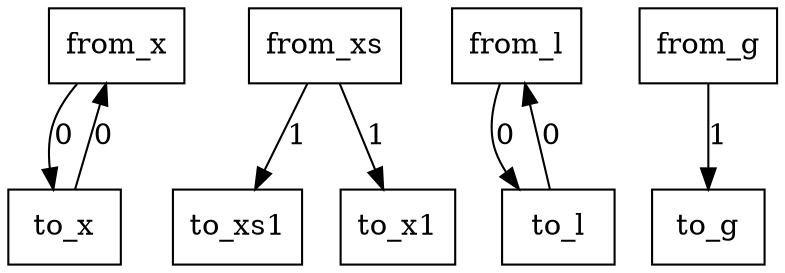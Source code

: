 digraph {
    graph [rankdir=TB
          ,bgcolor=transparent];
    node [shape=box
         ,fillcolor=white
         ,style=filled];
    0 [label=<from_x>];
    1 [label=<from_xs>];
    2 [label=<from_l>];
    3 [label=<from_g>];
    4 [label=<to_g>];
    5 [label=<to_xs1>];
    6 [label=<to_l>];
    7 [label=<to_x>];
    8 [label=<to_x1>];
    0 -> 7 [label=0];
    1 -> 5 [label=1];
    1 -> 8 [label=1];
    2 -> 6 [label=0];
    3 -> 4 [label=1];
    6 -> 2 [label=0];
    7 -> 0 [label=0];
}